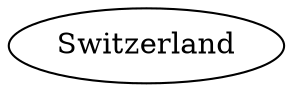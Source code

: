 digraph graphname {
Switzerland;
}
digraph graphname {
Switzerland;
}
digraph graphname {
Switzerland;
}
digraph graphname {
Canada;
Turkmenistan;
Lithuania;
Cambodia;
Ethiopia;
Swaziland;
Argentina;
Bolivia;
Cameroon;
"Burkina Faso";
Ghana;
"Saudi Arabia";
Slovenia;
Guatemala;
"Bosnia and Herzegovina";
Guinea;
Germany;
Spain;
Liberia;
Netherlands;
Oman;
Tanzania;
Gabon;
Monaco;
Yemen;
Pakistan;
Albania;
"United Arab Emirates";
Uruguay;
India;
Azerbaijan;
Lesotho;
Kenya;
"South Korea";
Tajikistan;
Turkey;
Afghanistan;
"Czech Republic";
Mauritania;
Mongolia;
France;
Rwanda;
Slovakia;
Somalia;
Peru;
Laos;
Norway;
"Cote d'Ivoire";
Benin;
"Democratic Republic of The Congo";
Montenegro;
Togo;
China;
Armenia;
Ukraine;
Finland;
Libya;
Indonesia;
"Central African Republic";
"Republic of The Congo";
"United States";
Liechtenstein;
Vietnam;
Mali;
Russia;
Bulgaria;
Romania;
Angola;
Portugal;
"South Africa";
Sweden;
Malaysia;
Senegal;
Mozambique;
Uganda;
Hungary;
Niger;
Brazil;
Kuwait;
Panama;
"Costa Rica";
Luxembourg;
Andorra;
Nigeria;
Ecuador;
Bangladesh;
Brunei;
Belarus;
Iran;
Algeria;
"El Salvador";
Chile;
Belgium;
Thailand;
Iraq;
"Sierra Leone";
Georgia;
Denmark;
Poland;
Moldova;
Morocco;
Croatia;
"Guinea-Bissau";
Switzerland;
Belize;
Chad;
Estonia;
Kosovo;
"Equatorial Guinea";
Lebanon;
Uzbekistan;
Tunisia;
Djibouti;
"Timor-Leste";
Colombia;
Burundi;
Nicaragua;
Qatar;
Italy;
Bhutan;
Sudan;
Nepal;
Suriname;
Venezuela;
Israel;
Zambia;
Austria;
"Papua New Guinea";
Malawi;
Zimbabwe;
Jordan;
Gambia;
Kazakhstan;
Eritrea;
Kyrgyzstan;
Macedonia;
"North Korea";
Latvia;
"South Sudan";
Guyana;
Syria;
Burma;
Honduras;
Mexico;
Egypt;
Serbia;
Greece;
Paraguay;
Namibia;
Botswana;
Ethiopia -> Kenya;
Ethiopia -> Somalia;
Argentina -> Chile;
Cameroon -> Gabon;
Cameroon -> "Republic of The Congo";
Cameroon -> "Equatorial Guinea";
"Burkina Faso" -> Ghana;
"Burkina Faso" -> Togo;
"Saudi Arabia" -> Oman;
"Saudi Arabia" -> Yemen;
"Saudi Arabia" -> "United Arab Emirates";
"Saudi Arabia" -> Qatar;
Guatemala -> Belize;
Guatemala -> Mexico;
Guinea -> "Sierra Leone";
Germany -> Netherlands;
Germany -> Denmark;
Germany -> Poland;
Spain -> Portugal;
Spain -> Morocco;
Tanzania -> Mozambique;
Tanzania -> Malawi;
Azerbaijan -> Armenia;
Azerbaijan -> Iran;
Turkey -> Iraq;
Turkey -> Syria;
Mauritania -> Senegal;
France -> Spain;
France -> Monaco;
France -> Brazil;
France -> Luxembourg;
France -> Andorra;
France -> Belgium;
France -> Suriname;
Laos -> Cambodia;
"Cote d'Ivoire" -> Liberia;
"Democratic Republic of The Congo" -> Tanzania;
"Democratic Republic of The Congo" -> Rwanda;
"Democratic Republic of The Congo" -> Burundi;
"Democratic Republic of The Congo" -> Zambia;
Montenegro -> Albania;
China -> Pakistan;
China -> India;
China -> Tajikistan;
China -> Afghanistan;
China -> Laos;
China -> Vietnam;
China -> Bhutan;
China -> Nepal;
China -> Kyrgyzstan;
China -> Burma;
Finland -> Sweden;
Libya -> Chad;
Libya -> Egypt;
Libya -> Sudan;
Indonesia -> "Timor-Leste";
Indonesia -> "Papua New Guinea";
"Central African Republic" -> "Democratic Republic of The Congo";
"Republic of The Congo" -> Angola;
"United States" -> Canada;
Mali -> "Burkina Faso";
Mali -> "Cote d'Ivoire";
Mali -> Guinea;
Russia -> Azerbaijan;
Russia -> Mongolia;
Russia -> Norway;
Russia -> China;
Russia -> Finland;
Russia -> Georgia;
Russia -> Estonia;
Russia -> Kazakhstan;
Russia -> "North Korea";
Bulgaria -> Turkey;
Bulgaria -> Greece;
Romania -> Bulgaria;
Romania -> Moldova;
Angola -> Namibia;
"South Africa" -> Lesotho;
Malaysia -> Indonesia;
Malaysia -> Brunei;
Senegal -> "Guinea-Bissau";
Senegal -> Gambia;
Mozambique -> Swaziland;
Hungary -> Ukraine;
Hungary -> Romania;
Hungary -> Croatia;
Hungary -> Serbia;
Niger -> Benin;
Niger -> Nigeria;
Brazil -> Argentina;
Brazil -> Bolivia;
Brazil -> Peru;
Brazil -> Uruguay;
Brazil -> Colombia;
Brazil -> Venezuela;
Brazil -> Guyana;
Brazil -> Paraguay;
Panama -> "Costa Rica";
"Costa Rica" -> Nicaragua;
Belarus -> Latvia;
Algeria -> Libya;
Algeria -> Mali;
Algeria -> Niger;
Algeria -> Tunisia;
Thailand -> Malaysia;
Iraq -> "Saudi Arabia";
Iraq -> Kuwait;
Iraq -> Jordan;
Poland -> Lithuania;
Poland -> Russia;
Poland -> Belarus;
Morocco -> Algeria;
Morocco -> Mauritania;
Croatia -> "Bosnia and Herzegovina";
Croatia -> Montenegro;
Switzerland -> France;
Switzerland -> Liechtenstein;
Switzerland -> Italy;
Switzerland -> Austria;
Switzerland -> Germany;
Chad -> Cameroon;
Chad -> "Central African Republic";
Colombia -> Panama;
Colombia -> Ecuador;
Nicaragua -> Honduras;
Sudan -> Ethiopia;
Sudan -> Eritrea;
Sudan -> "South Sudan";
Zambia -> Zimbabwe;
Austria -> Slovenia;
Austria -> "Czech Republic";
Austria -> Slovakia;
Austria -> Hungary;
Kazakhstan -> Turkmenistan;
Kazakhstan -> Uzbekistan;
Eritrea -> Djibouti;
"North Korea" -> "South Korea";
"South Sudan" -> Uganda;
Syria -> Lebanon;
Syria -> Israel;
Burma -> Bangladesh;
Burma -> Thailand;
Honduras -> Guatemala;
Honduras -> "El Salvador";
Mexico -> "United States";
Serbia -> Kosovo;
Serbia -> Macedonia;
Namibia -> "South Africa";
Namibia -> Botswana;
}
